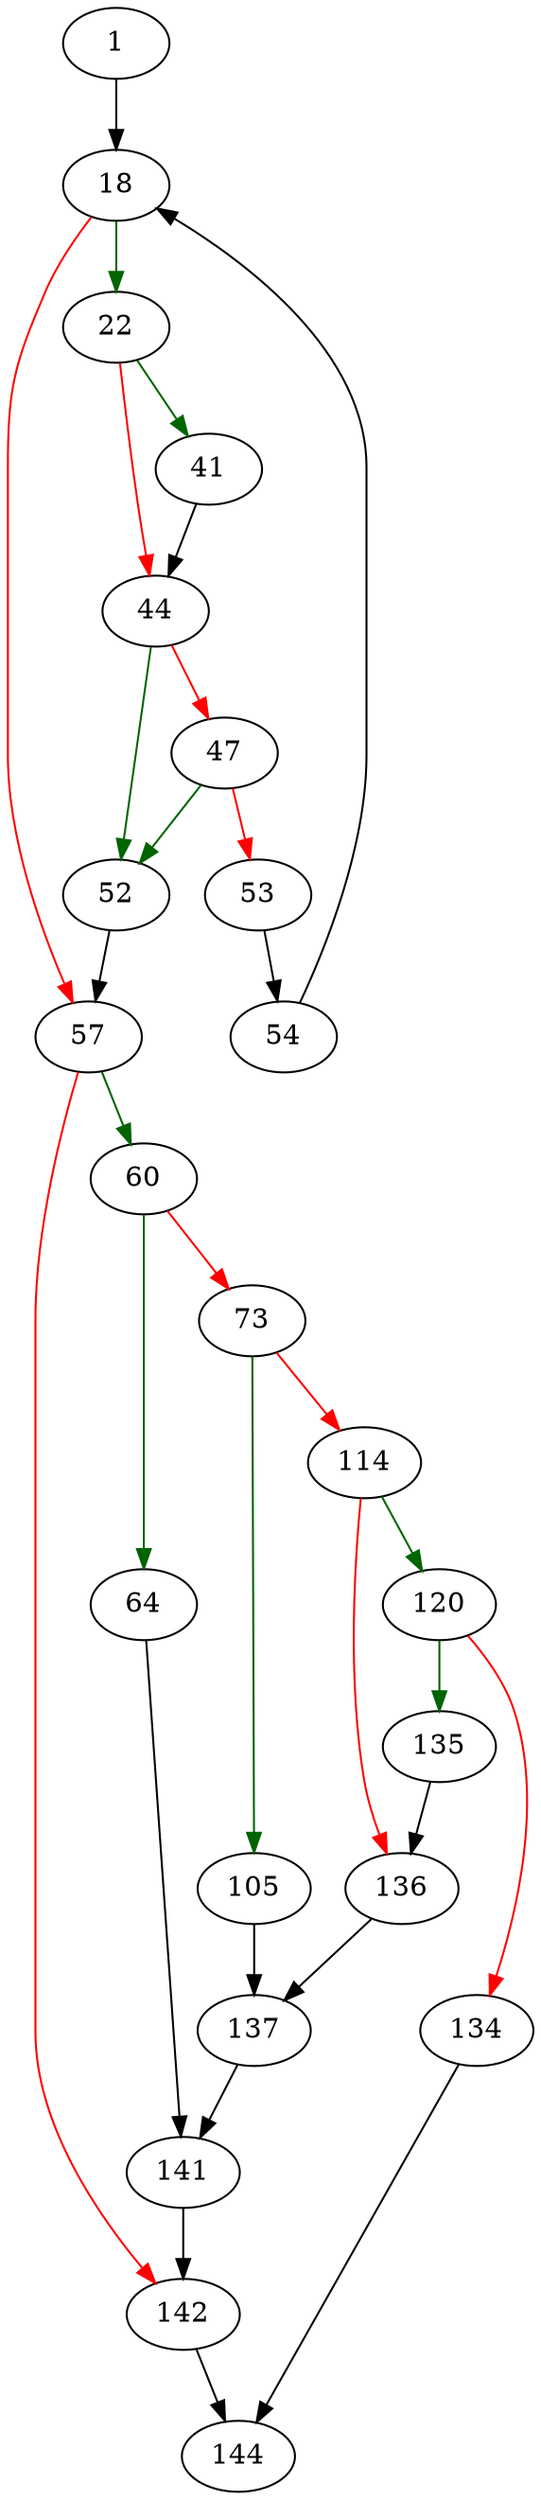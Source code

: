 strict digraph "vdbeSorterFlushPMA" {
	// Node definitions.
	1 [entry=true];
	18;
	22;
	57;
	41;
	44;
	52;
	47;
	53;
	54;
	60;
	142;
	64;
	73;
	141;
	105;
	114;
	137;
	120;
	136;
	135;
	134;
	144;

	// Edge definitions.
	1 -> 18;
	18 -> 22 [
		color=darkgreen
		cond=true
	];
	18 -> 57 [
		color=red
		cond=false
	];
	22 -> 41 [
		color=darkgreen
		cond=true
	];
	22 -> 44 [
		color=red
		cond=false
	];
	57 -> 60 [
		color=darkgreen
		cond=true
	];
	57 -> 142 [
		color=red
		cond=false
	];
	41 -> 44;
	44 -> 52 [
		color=darkgreen
		cond=true
	];
	44 -> 47 [
		color=red
		cond=false
	];
	52 -> 57;
	47 -> 52 [
		color=darkgreen
		cond=true
	];
	47 -> 53 [
		color=red
		cond=false
	];
	53 -> 54;
	54 -> 18;
	60 -> 64 [
		color=darkgreen
		cond=true
	];
	60 -> 73 [
		color=red
		cond=false
	];
	142 -> 144;
	64 -> 141;
	73 -> 105 [
		color=darkgreen
		cond=true
	];
	73 -> 114 [
		color=red
		cond=false
	];
	141 -> 142;
	105 -> 137;
	114 -> 120 [
		color=darkgreen
		cond=true
	];
	114 -> 136 [
		color=red
		cond=false
	];
	137 -> 141;
	120 -> 135 [
		color=darkgreen
		cond=true
	];
	120 -> 134 [
		color=red
		cond=false
	];
	136 -> 137;
	135 -> 136;
	134 -> 144;
}